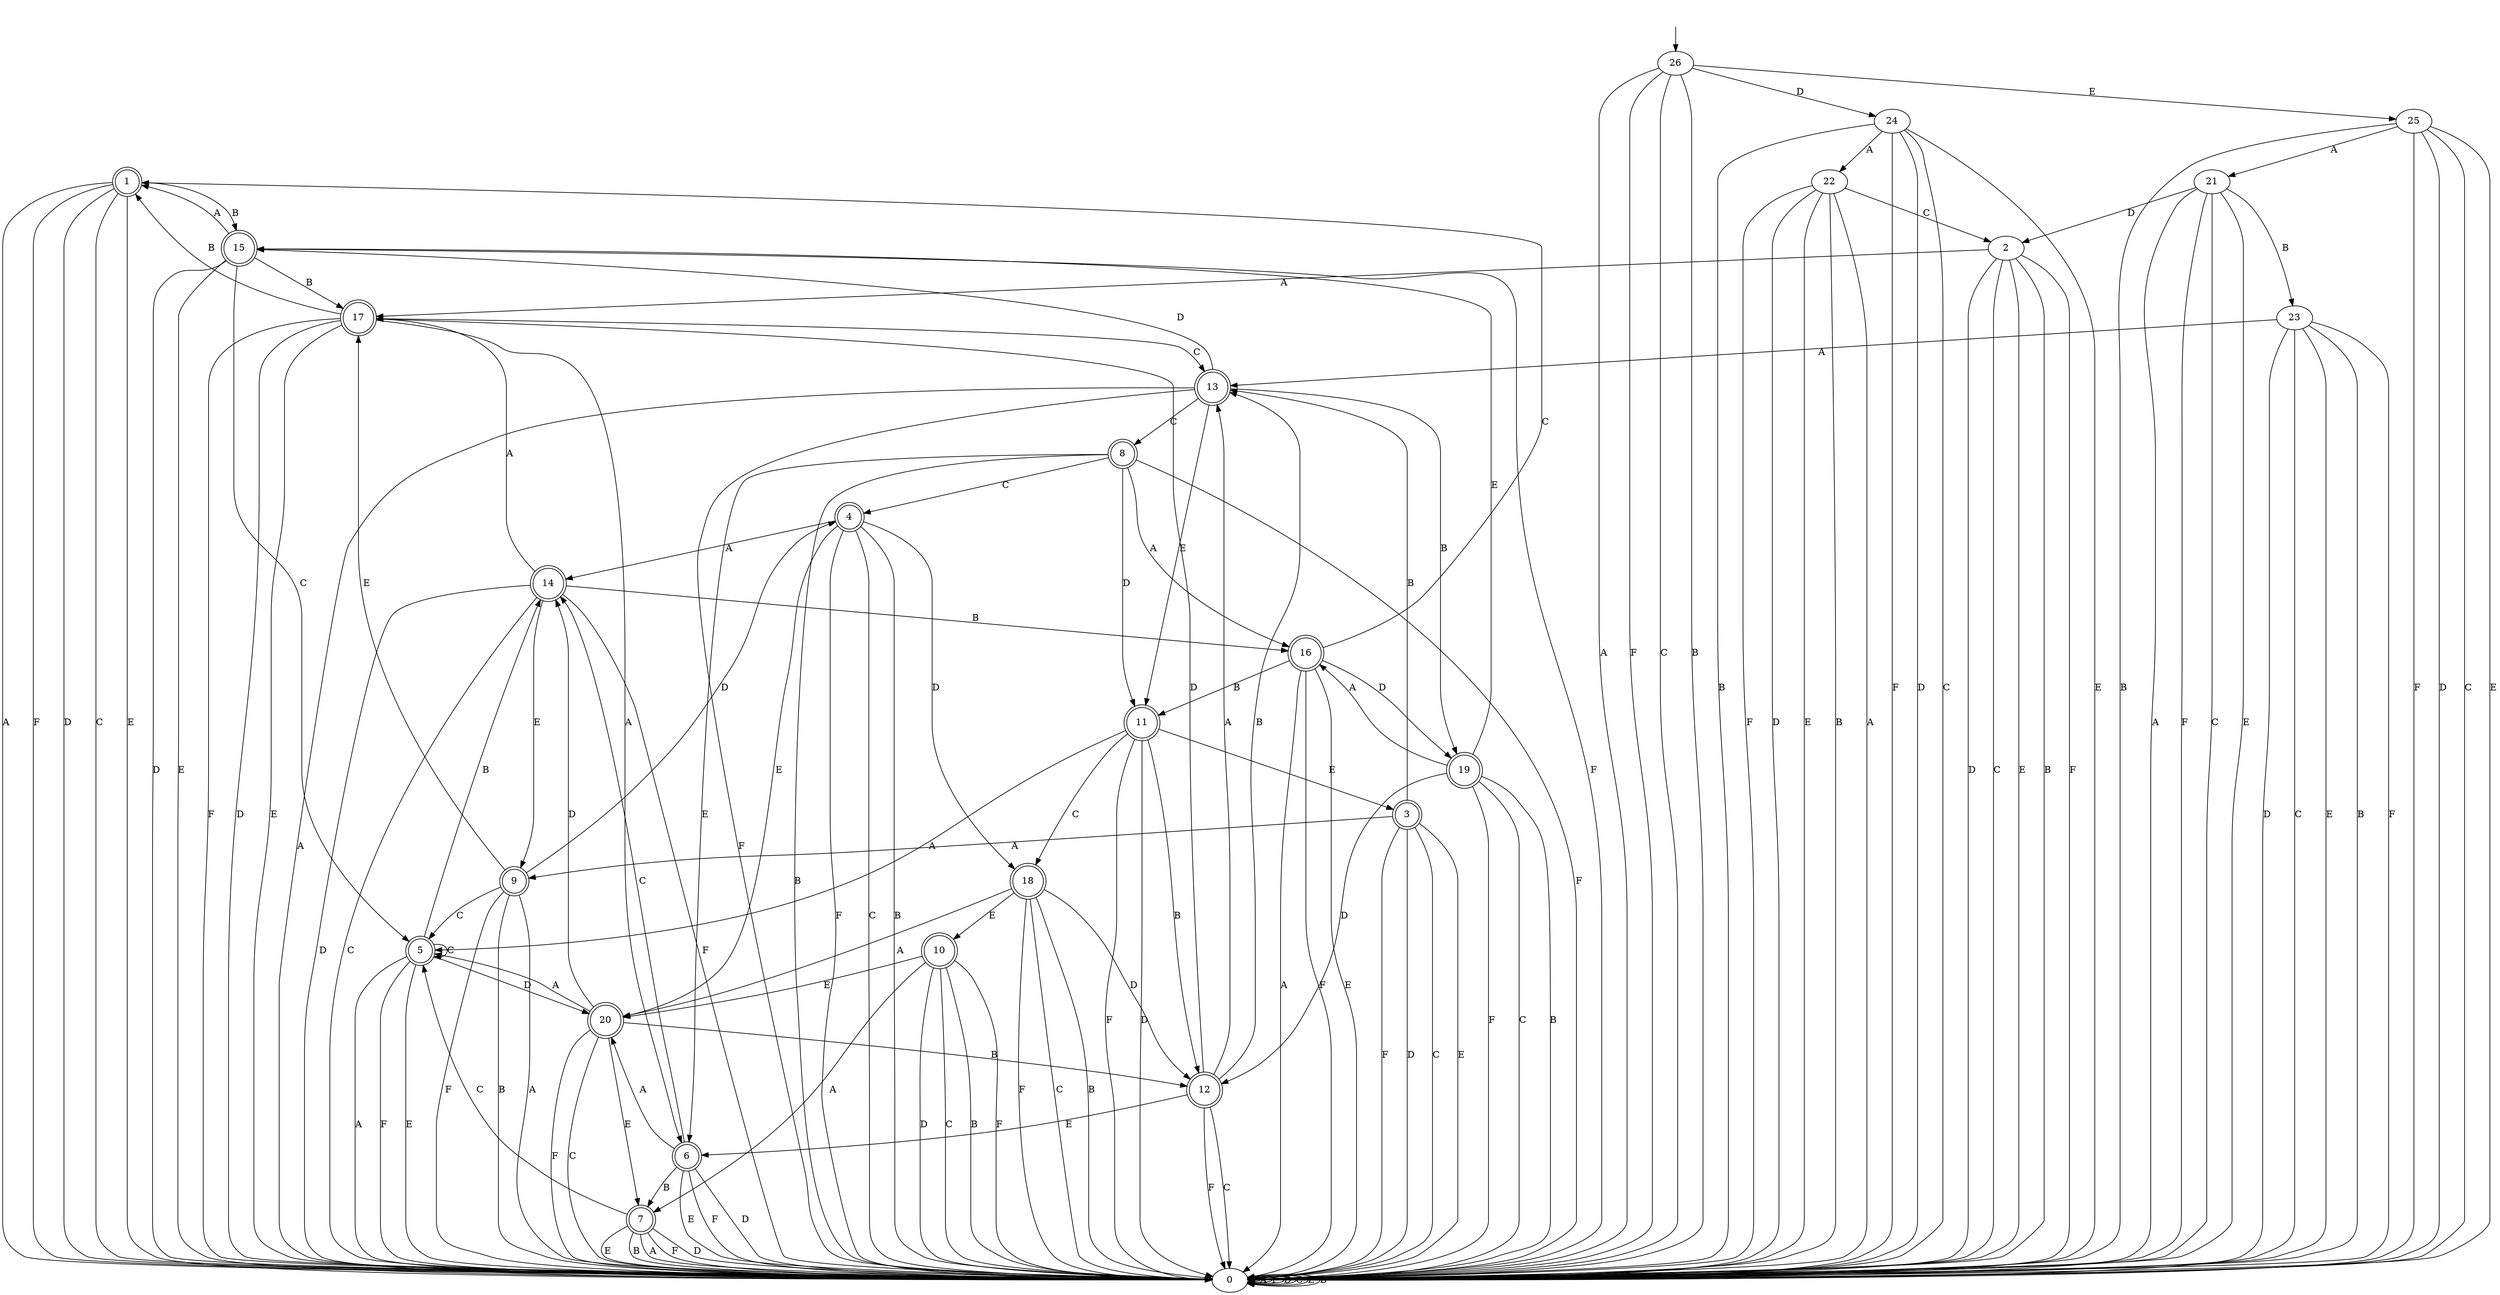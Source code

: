digraph "data/our_models/random_m_20_5_intersection_b_1" {
0 [label=0];
1 [label=1, shape=doublecircle];
2 [label=2];
3 [label=3, shape=doublecircle];
4 [label=4, shape=doublecircle];
5 [label=5, shape=doublecircle];
6 [label=6, shape=doublecircle];
7 [label=7, shape=doublecircle];
8 [label=8, shape=doublecircle];
9 [label=9, shape=doublecircle];
10 [label=10, shape=doublecircle];
11 [label=11, shape=doublecircle];
12 [label=12, shape=doublecircle];
13 [label=13, shape=doublecircle];
14 [label=14, shape=doublecircle];
15 [label=15, shape=doublecircle];
16 [label=16, shape=doublecircle];
17 [label=17, shape=doublecircle];
18 [label=18, shape=doublecircle];
19 [label=19, shape=doublecircle];
20 [label=20, shape=doublecircle];
21 [label=21];
22 [label=22];
23 [label=23];
24 [label=24];
25 [label=25];
26 [label=26];
0 -> 0  [label=A];
0 -> 0  [label=F];
0 -> 0  [label=D];
0 -> 0  [label=C];
0 -> 0  [label=E];
0 -> 0  [label=B];
1 -> 0  [label=A];
1 -> 0  [label=F];
1 -> 0  [label=D];
1 -> 0  [label=C];
1 -> 0  [label=E];
1 -> 15  [label=B];
2 -> 17  [label=A];
2 -> 0  [label=F];
2 -> 0  [label=D];
2 -> 0  [label=C];
2 -> 0  [label=E];
2 -> 0  [label=B];
3 -> 9  [label=A];
3 -> 0  [label=F];
3 -> 0  [label=D];
3 -> 0  [label=C];
3 -> 0  [label=E];
3 -> 13  [label=B];
4 -> 14  [label=A];
4 -> 0  [label=F];
4 -> 18  [label=D];
4 -> 0  [label=C];
4 -> 20  [label=E];
4 -> 0  [label=B];
5 -> 0  [label=A];
5 -> 0  [label=F];
5 -> 20  [label=D];
5 -> 5  [label=C];
5 -> 0  [label=E];
5 -> 14  [label=B];
6 -> 20  [label=A];
6 -> 0  [label=F];
6 -> 0  [label=D];
6 -> 14  [label=C];
6 -> 0  [label=E];
6 -> 7  [label=B];
7 -> 0  [label=A];
7 -> 0  [label=F];
7 -> 0  [label=D];
7 -> 5  [label=C];
7 -> 0  [label=E];
7 -> 0  [label=B];
8 -> 16  [label=A];
8 -> 0  [label=F];
8 -> 11  [label=D];
8 -> 4  [label=C];
8 -> 6  [label=E];
8 -> 0  [label=B];
9 -> 0  [label=A];
9 -> 0  [label=F];
9 -> 4  [label=D];
9 -> 5  [label=C];
9 -> 17  [label=E];
9 -> 0  [label=B];
10 -> 7  [label=A];
10 -> 0  [label=F];
10 -> 0  [label=D];
10 -> 0  [label=C];
10 -> 20  [label=E];
10 -> 0  [label=B];
11 -> 5  [label=A];
11 -> 0  [label=F];
11 -> 0  [label=D];
11 -> 18  [label=C];
11 -> 3  [label=E];
11 -> 12  [label=B];
12 -> 13  [label=A];
12 -> 0  [label=F];
12 -> 17  [label=D];
12 -> 0  [label=C];
12 -> 6  [label=E];
12 -> 13  [label=B];
13 -> 0  [label=A];
13 -> 0  [label=F];
13 -> 15  [label=D];
13 -> 8  [label=C];
13 -> 11  [label=E];
13 -> 19  [label=B];
14 -> 17  [label=A];
14 -> 0  [label=F];
14 -> 0  [label=D];
14 -> 0  [label=C];
14 -> 9  [label=E];
14 -> 16  [label=B];
15 -> 1  [label=A];
15 -> 0  [label=F];
15 -> 0  [label=D];
15 -> 5  [label=C];
15 -> 0  [label=E];
15 -> 17  [label=B];
16 -> 0  [label=A];
16 -> 0  [label=F];
16 -> 19  [label=D];
16 -> 1  [label=C];
16 -> 0  [label=E];
16 -> 11  [label=B];
17 -> 6  [label=A];
17 -> 0  [label=F];
17 -> 0  [label=D];
17 -> 13  [label=C];
17 -> 0  [label=E];
17 -> 1  [label=B];
18 -> 20  [label=A];
18 -> 0  [label=F];
18 -> 12  [label=D];
18 -> 0  [label=C];
18 -> 10  [label=E];
18 -> 0  [label=B];
19 -> 16  [label=A];
19 -> 0  [label=F];
19 -> 12  [label=D];
19 -> 0  [label=C];
19 -> 15  [label=E];
19 -> 0  [label=B];
20 -> 5  [label=A];
20 -> 0  [label=F];
20 -> 14  [label=D];
20 -> 0  [label=C];
20 -> 7  [label=E];
20 -> 12  [label=B];
21 -> 0  [label=A];
21 -> 0  [label=F];
21 -> 2  [label=D];
21 -> 0  [label=C];
21 -> 0  [label=E];
21 -> 23  [label=B];
22 -> 0  [label=A];
22 -> 0  [label=F];
22 -> 0  [label=D];
22 -> 2  [label=C];
22 -> 0  [label=E];
22 -> 0  [label=B];
23 -> 13  [label=A];
23 -> 0  [label=F];
23 -> 0  [label=D];
23 -> 0  [label=C];
23 -> 0  [label=E];
23 -> 0  [label=B];
24 -> 22  [label=A];
24 -> 0  [label=F];
24 -> 0  [label=D];
24 -> 0  [label=C];
24 -> 0  [label=E];
24 -> 0  [label=B];
25 -> 21  [label=A];
25 -> 0  [label=F];
25 -> 0  [label=D];
25 -> 0  [label=C];
25 -> 0  [label=E];
25 -> 0  [label=B];
26 -> 0  [label=A];
26 -> 0  [label=F];
26 -> 24  [label=D];
26 -> 0  [label=C];
26 -> 25  [label=E];
26 -> 0  [label=B];
__start0 [label="", shape=none];
__start0 -> 26  [label=""];
}
